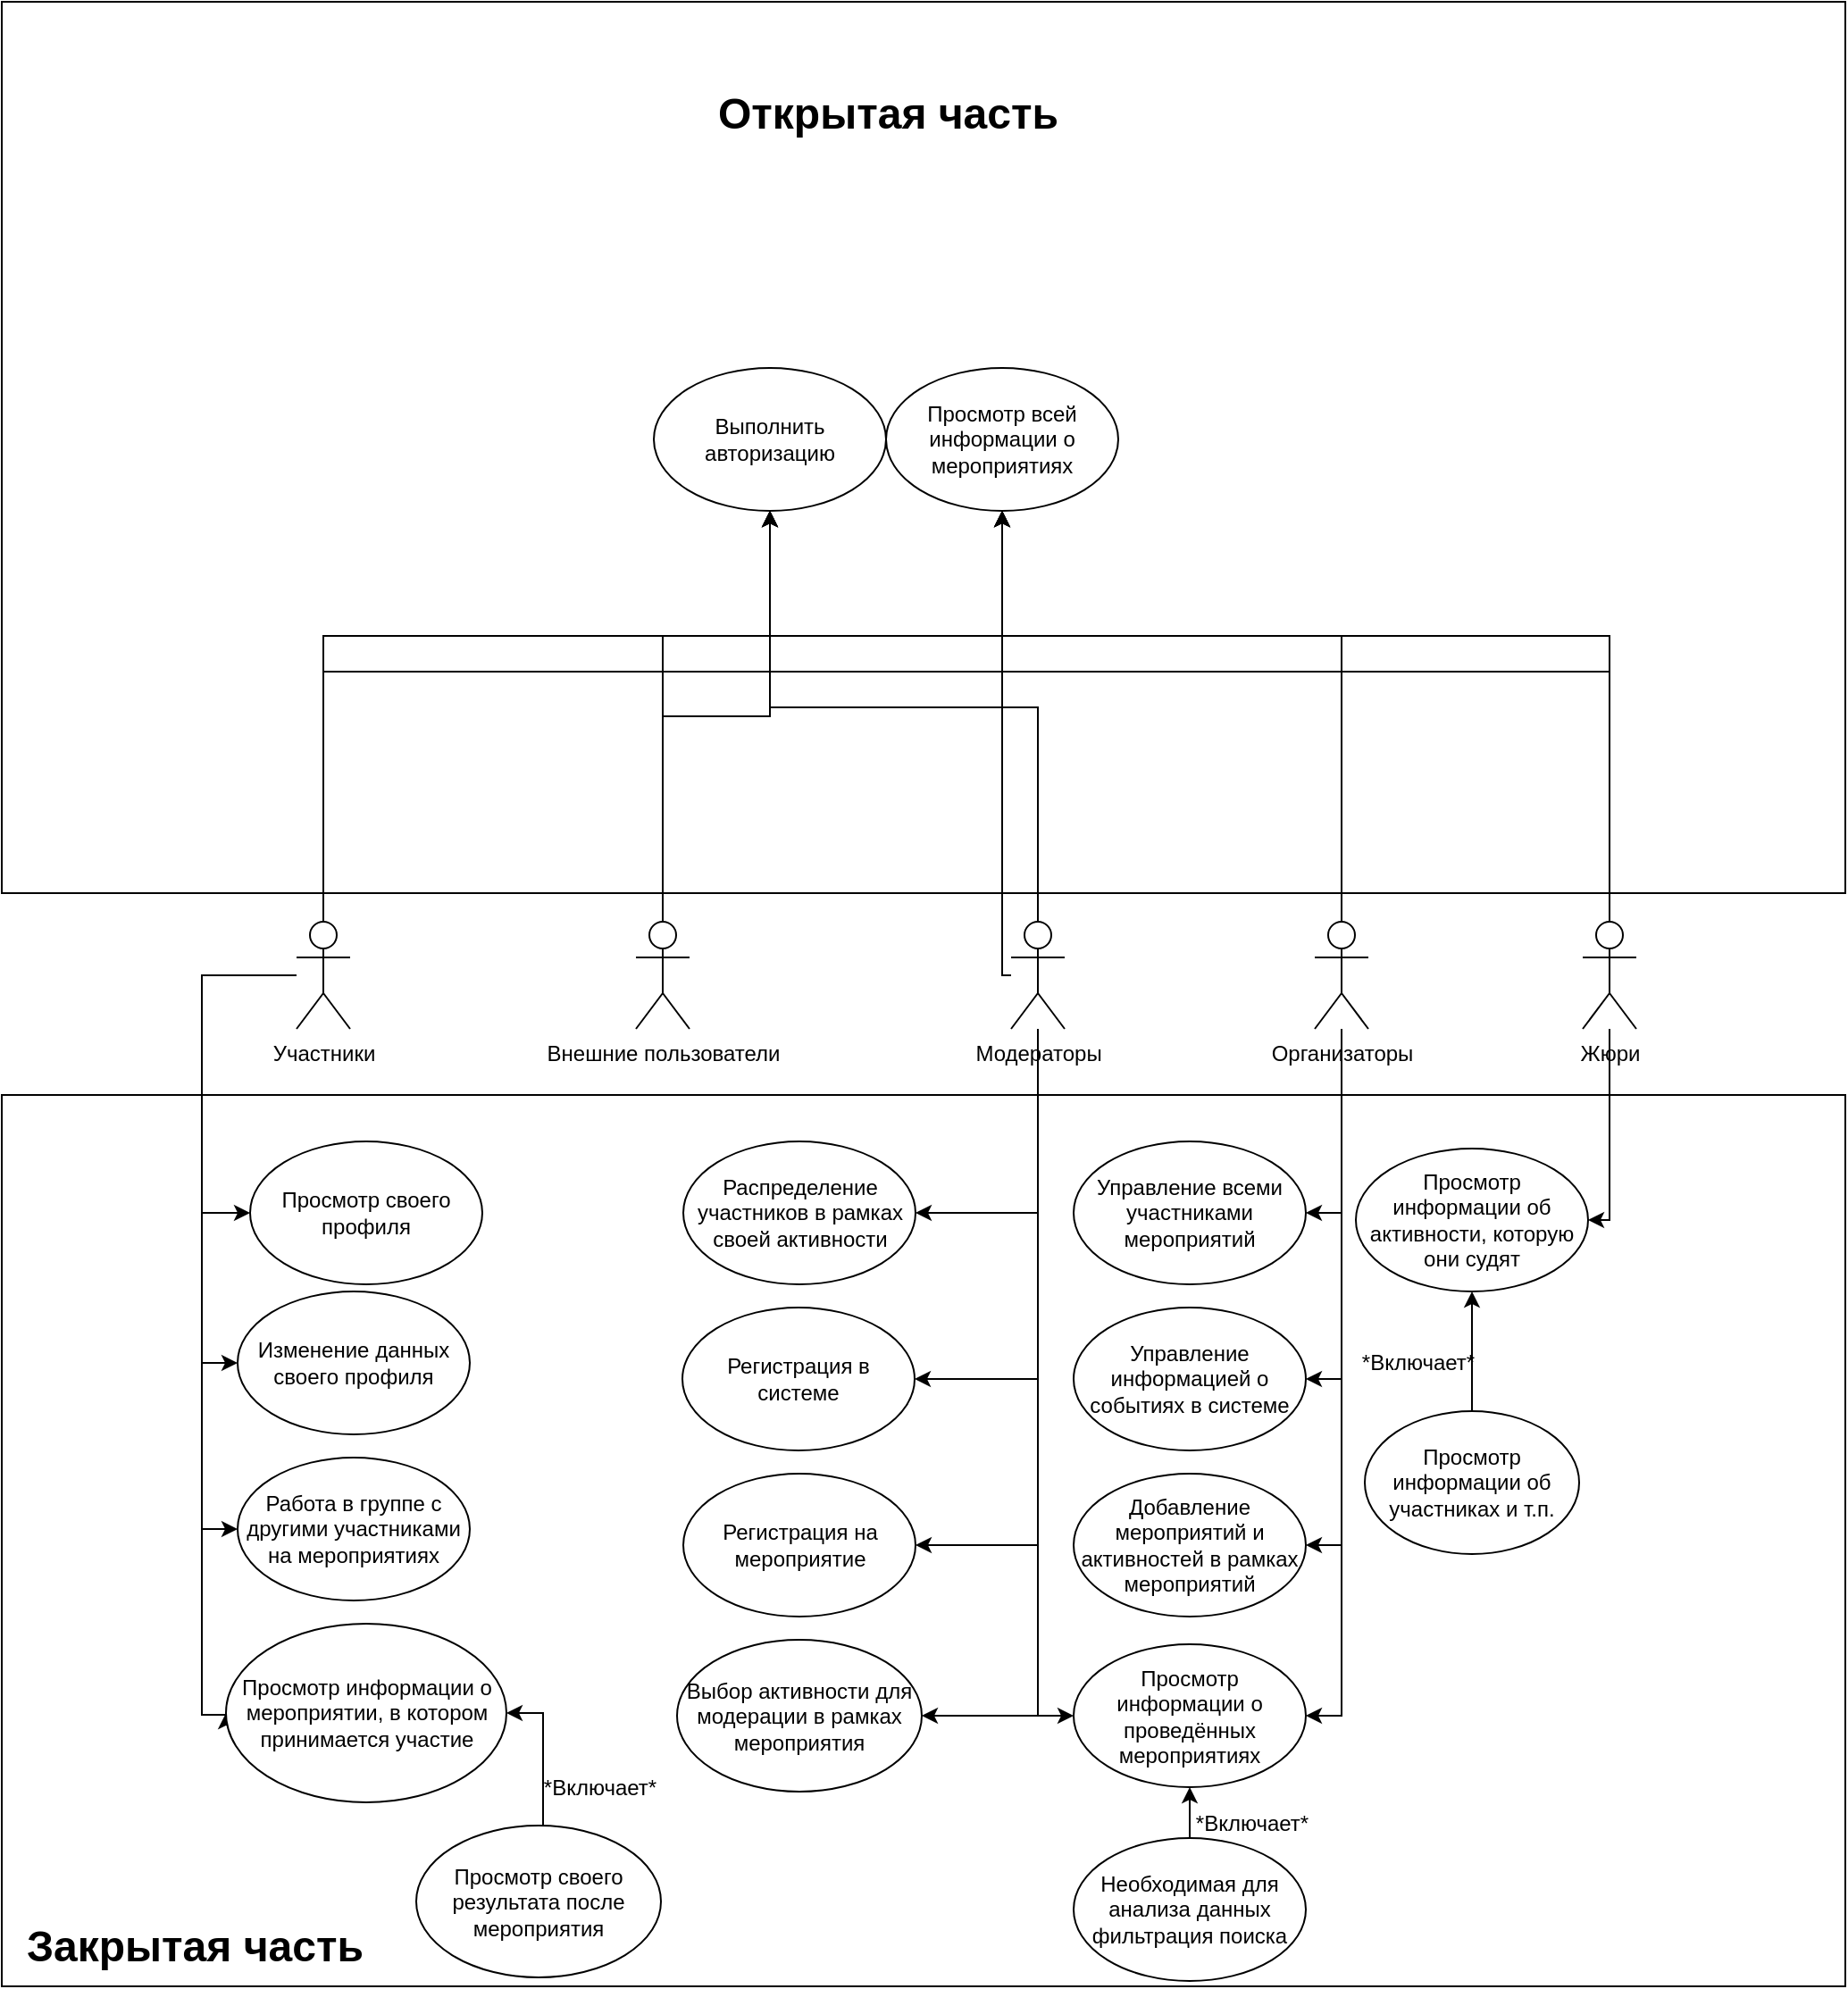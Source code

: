 <mxfile version="26.0.16">
  <diagram name="Страница — 1" id="ihcOiXKsK5JyVPJM2cLg">
    <mxGraphModel dx="2435" dy="1553" grid="0" gridSize="10" guides="1" tooltips="1" connect="1" arrows="1" fold="1" page="0" pageScale="1" pageWidth="827" pageHeight="1169" math="0" shadow="0">
      <root>
        <mxCell id="0" />
        <mxCell id="1" parent="0" />
        <mxCell id="BQUUOZPTZnOK7-5uJzPs-52" value="" style="rounded=0;whiteSpace=wrap;html=1;" vertex="1" parent="1">
          <mxGeometry x="85" y="557" width="1032" height="499" as="geometry" />
        </mxCell>
        <mxCell id="BQUUOZPTZnOK7-5uJzPs-51" value="" style="rounded=0;whiteSpace=wrap;html=1;" vertex="1" parent="1">
          <mxGeometry x="85" y="-55" width="1032" height="499" as="geometry" />
        </mxCell>
        <mxCell id="BQUUOZPTZnOK7-5uJzPs-20" style="edgeStyle=orthogonalEdgeStyle;rounded=0;orthogonalLoop=1;jettySize=auto;html=1;entryX=0.5;entryY=1;entryDx=0;entryDy=0;" edge="1" parent="1" source="BQUUOZPTZnOK7-5uJzPs-1" target="BQUUOZPTZnOK7-5uJzPs-16">
          <mxGeometry relative="1" as="geometry" />
        </mxCell>
        <mxCell id="BQUUOZPTZnOK7-5uJzPs-25" style="edgeStyle=orthogonalEdgeStyle;rounded=0;orthogonalLoop=1;jettySize=auto;html=1;entryX=0.5;entryY=1;entryDx=0;entryDy=0;" edge="1" parent="1" source="BQUUOZPTZnOK7-5uJzPs-1" target="BQUUOZPTZnOK7-5uJzPs-18">
          <mxGeometry relative="1" as="geometry">
            <Array as="points">
              <mxPoint x="455" y="300" />
              <mxPoint x="645" y="300" />
            </Array>
          </mxGeometry>
        </mxCell>
        <mxCell id="BQUUOZPTZnOK7-5uJzPs-1" value="Внешние пользователи" style="shape=umlActor;verticalLabelPosition=bottom;verticalAlign=top;html=1;outlineConnect=0;" vertex="1" parent="1">
          <mxGeometry x="440" y="460" width="30" height="60" as="geometry" />
        </mxCell>
        <mxCell id="BQUUOZPTZnOK7-5uJzPs-19" style="edgeStyle=orthogonalEdgeStyle;rounded=0;orthogonalLoop=1;jettySize=auto;html=1;entryX=0.5;entryY=1;entryDx=0;entryDy=0;" edge="1" parent="1" source="BQUUOZPTZnOK7-5uJzPs-2" target="BQUUOZPTZnOK7-5uJzPs-16">
          <mxGeometry relative="1" as="geometry">
            <Array as="points">
              <mxPoint x="265" y="320" />
              <mxPoint x="515" y="320" />
            </Array>
          </mxGeometry>
        </mxCell>
        <mxCell id="BQUUOZPTZnOK7-5uJzPs-24" style="edgeStyle=orthogonalEdgeStyle;rounded=0;orthogonalLoop=1;jettySize=auto;html=1;entryX=0.5;entryY=1;entryDx=0;entryDy=0;" edge="1" parent="1" source="BQUUOZPTZnOK7-5uJzPs-2" target="BQUUOZPTZnOK7-5uJzPs-18">
          <mxGeometry relative="1" as="geometry">
            <Array as="points">
              <mxPoint x="265" y="300" />
              <mxPoint x="645" y="300" />
            </Array>
          </mxGeometry>
        </mxCell>
        <mxCell id="BQUUOZPTZnOK7-5uJzPs-33" style="edgeStyle=orthogonalEdgeStyle;rounded=0;orthogonalLoop=1;jettySize=auto;html=1;entryX=0;entryY=0.5;entryDx=0;entryDy=0;" edge="1" parent="1" source="BQUUOZPTZnOK7-5uJzPs-2" target="BQUUOZPTZnOK7-5uJzPs-31">
          <mxGeometry relative="1" as="geometry">
            <Array as="points">
              <mxPoint x="197" y="490" />
              <mxPoint x="197" y="623" />
            </Array>
          </mxGeometry>
        </mxCell>
        <mxCell id="BQUUOZPTZnOK7-5uJzPs-34" style="edgeStyle=orthogonalEdgeStyle;rounded=0;orthogonalLoop=1;jettySize=auto;html=1;entryX=0;entryY=0.5;entryDx=0;entryDy=0;" edge="1" parent="1" source="BQUUOZPTZnOK7-5uJzPs-2" target="BQUUOZPTZnOK7-5uJzPs-29">
          <mxGeometry relative="1" as="geometry">
            <Array as="points">
              <mxPoint x="197" y="490" />
              <mxPoint x="197" y="707" />
            </Array>
          </mxGeometry>
        </mxCell>
        <mxCell id="BQUUOZPTZnOK7-5uJzPs-35" style="edgeStyle=orthogonalEdgeStyle;rounded=0;orthogonalLoop=1;jettySize=auto;html=1;entryX=0;entryY=0.5;entryDx=0;entryDy=0;" edge="1" parent="1" source="BQUUOZPTZnOK7-5uJzPs-2" target="BQUUOZPTZnOK7-5uJzPs-32">
          <mxGeometry relative="1" as="geometry">
            <Array as="points">
              <mxPoint x="197" y="490" />
              <mxPoint x="197" y="800" />
            </Array>
          </mxGeometry>
        </mxCell>
        <mxCell id="BQUUOZPTZnOK7-5uJzPs-73" style="edgeStyle=orthogonalEdgeStyle;rounded=0;orthogonalLoop=1;jettySize=auto;html=1;entryX=0;entryY=0.5;entryDx=0;entryDy=0;" edge="1" parent="1" source="BQUUOZPTZnOK7-5uJzPs-2" target="BQUUOZPTZnOK7-5uJzPs-72">
          <mxGeometry relative="1" as="geometry">
            <Array as="points">
              <mxPoint x="197" y="490" />
              <mxPoint x="197" y="904" />
            </Array>
          </mxGeometry>
        </mxCell>
        <mxCell id="BQUUOZPTZnOK7-5uJzPs-2" value="Участники" style="shape=umlActor;verticalLabelPosition=bottom;verticalAlign=top;html=1;outlineConnect=0;" vertex="1" parent="1">
          <mxGeometry x="250" y="460" width="30" height="60" as="geometry" />
        </mxCell>
        <mxCell id="BQUUOZPTZnOK7-5uJzPs-21" style="edgeStyle=orthogonalEdgeStyle;rounded=0;orthogonalLoop=1;jettySize=auto;html=1;entryX=0.5;entryY=1;entryDx=0;entryDy=0;" edge="1" parent="1" source="BQUUOZPTZnOK7-5uJzPs-3" target="BQUUOZPTZnOK7-5uJzPs-16">
          <mxGeometry relative="1" as="geometry">
            <Array as="points">
              <mxPoint x="665" y="340" />
              <mxPoint x="515" y="340" />
            </Array>
          </mxGeometry>
        </mxCell>
        <mxCell id="BQUUOZPTZnOK7-5uJzPs-26" style="edgeStyle=orthogonalEdgeStyle;rounded=0;orthogonalLoop=1;jettySize=auto;html=1;entryX=0.5;entryY=1;entryDx=0;entryDy=0;" edge="1" parent="1" source="BQUUOZPTZnOK7-5uJzPs-3" target="BQUUOZPTZnOK7-5uJzPs-18">
          <mxGeometry relative="1" as="geometry">
            <Array as="points">
              <mxPoint x="645" y="490" />
            </Array>
          </mxGeometry>
        </mxCell>
        <mxCell id="BQUUOZPTZnOK7-5uJzPs-40" style="edgeStyle=orthogonalEdgeStyle;rounded=0;orthogonalLoop=1;jettySize=auto;html=1;entryX=1;entryY=0.5;entryDx=0;entryDy=0;" edge="1" parent="1" source="BQUUOZPTZnOK7-5uJzPs-3" target="BQUUOZPTZnOK7-5uJzPs-36">
          <mxGeometry relative="1" as="geometry">
            <Array as="points">
              <mxPoint x="665" y="623" />
            </Array>
          </mxGeometry>
        </mxCell>
        <mxCell id="BQUUOZPTZnOK7-5uJzPs-41" style="edgeStyle=orthogonalEdgeStyle;rounded=0;orthogonalLoop=1;jettySize=auto;html=1;entryX=1;entryY=0.5;entryDx=0;entryDy=0;" edge="1" parent="1" source="BQUUOZPTZnOK7-5uJzPs-3" target="BQUUOZPTZnOK7-5uJzPs-37">
          <mxGeometry relative="1" as="geometry">
            <Array as="points">
              <mxPoint x="665" y="716" />
            </Array>
          </mxGeometry>
        </mxCell>
        <mxCell id="BQUUOZPTZnOK7-5uJzPs-42" style="edgeStyle=orthogonalEdgeStyle;rounded=0;orthogonalLoop=1;jettySize=auto;html=1;entryX=1;entryY=0.5;entryDx=0;entryDy=0;" edge="1" parent="1" source="BQUUOZPTZnOK7-5uJzPs-3" target="BQUUOZPTZnOK7-5uJzPs-38">
          <mxGeometry relative="1" as="geometry">
            <Array as="points">
              <mxPoint x="665" y="809" />
            </Array>
          </mxGeometry>
        </mxCell>
        <mxCell id="BQUUOZPTZnOK7-5uJzPs-43" style="edgeStyle=orthogonalEdgeStyle;rounded=0;orthogonalLoop=1;jettySize=auto;html=1;entryX=1;entryY=0.5;entryDx=0;entryDy=0;" edge="1" parent="1" source="BQUUOZPTZnOK7-5uJzPs-3" target="BQUUOZPTZnOK7-5uJzPs-39">
          <mxGeometry relative="1" as="geometry">
            <Array as="points">
              <mxPoint x="665" y="904" />
            </Array>
          </mxGeometry>
        </mxCell>
        <mxCell id="BQUUOZPTZnOK7-5uJzPs-67" style="edgeStyle=orthogonalEdgeStyle;rounded=0;orthogonalLoop=1;jettySize=auto;html=1;entryX=0;entryY=0.5;entryDx=0;entryDy=0;" edge="1" parent="1" source="BQUUOZPTZnOK7-5uJzPs-3" target="BQUUOZPTZnOK7-5uJzPs-64">
          <mxGeometry relative="1" as="geometry">
            <Array as="points">
              <mxPoint x="665" y="904" />
            </Array>
          </mxGeometry>
        </mxCell>
        <mxCell id="BQUUOZPTZnOK7-5uJzPs-3" value="Модераторы" style="shape=umlActor;verticalLabelPosition=bottom;verticalAlign=top;html=1;outlineConnect=0;" vertex="1" parent="1">
          <mxGeometry x="650" y="460" width="30" height="60" as="geometry" />
        </mxCell>
        <mxCell id="BQUUOZPTZnOK7-5uJzPs-22" style="edgeStyle=orthogonalEdgeStyle;rounded=0;orthogonalLoop=1;jettySize=auto;html=1;entryX=0.5;entryY=1;entryDx=0;entryDy=0;" edge="1" parent="1" source="BQUUOZPTZnOK7-5uJzPs-4" target="BQUUOZPTZnOK7-5uJzPs-16">
          <mxGeometry relative="1" as="geometry">
            <mxPoint x="510" y="240" as="targetPoint" />
            <Array as="points">
              <mxPoint x="835" y="320" />
              <mxPoint x="515" y="320" />
            </Array>
          </mxGeometry>
        </mxCell>
        <mxCell id="BQUUOZPTZnOK7-5uJzPs-27" style="edgeStyle=orthogonalEdgeStyle;rounded=0;orthogonalLoop=1;jettySize=auto;html=1;entryX=0.5;entryY=1;entryDx=0;entryDy=0;" edge="1" parent="1" source="BQUUOZPTZnOK7-5uJzPs-4" target="BQUUOZPTZnOK7-5uJzPs-18">
          <mxGeometry relative="1" as="geometry">
            <Array as="points">
              <mxPoint x="835" y="300" />
              <mxPoint x="645" y="300" />
            </Array>
          </mxGeometry>
        </mxCell>
        <mxCell id="BQUUOZPTZnOK7-5uJzPs-47" style="edgeStyle=orthogonalEdgeStyle;rounded=0;orthogonalLoop=1;jettySize=auto;html=1;entryX=1;entryY=0.5;entryDx=0;entryDy=0;" edge="1" parent="1" source="BQUUOZPTZnOK7-5uJzPs-4" target="BQUUOZPTZnOK7-5uJzPs-44">
          <mxGeometry relative="1" as="geometry">
            <Array as="points">
              <mxPoint x="835" y="623" />
            </Array>
          </mxGeometry>
        </mxCell>
        <mxCell id="BQUUOZPTZnOK7-5uJzPs-48" style="edgeStyle=orthogonalEdgeStyle;rounded=0;orthogonalLoop=1;jettySize=auto;html=1;entryX=1;entryY=0.5;entryDx=0;entryDy=0;" edge="1" parent="1" source="BQUUOZPTZnOK7-5uJzPs-4" target="BQUUOZPTZnOK7-5uJzPs-45">
          <mxGeometry relative="1" as="geometry">
            <Array as="points">
              <mxPoint x="835" y="716" />
            </Array>
          </mxGeometry>
        </mxCell>
        <mxCell id="BQUUOZPTZnOK7-5uJzPs-49" style="edgeStyle=orthogonalEdgeStyle;rounded=0;orthogonalLoop=1;jettySize=auto;html=1;entryX=1;entryY=0.5;entryDx=0;entryDy=0;" edge="1" parent="1" source="BQUUOZPTZnOK7-5uJzPs-4" target="BQUUOZPTZnOK7-5uJzPs-46">
          <mxGeometry relative="1" as="geometry">
            <Array as="points">
              <mxPoint x="835" y="809" />
            </Array>
          </mxGeometry>
        </mxCell>
        <mxCell id="BQUUOZPTZnOK7-5uJzPs-68" style="edgeStyle=orthogonalEdgeStyle;rounded=0;orthogonalLoop=1;jettySize=auto;html=1;entryX=1;entryY=0.5;entryDx=0;entryDy=0;" edge="1" parent="1" source="BQUUOZPTZnOK7-5uJzPs-4" target="BQUUOZPTZnOK7-5uJzPs-64">
          <mxGeometry relative="1" as="geometry">
            <Array as="points">
              <mxPoint x="835" y="904" />
            </Array>
          </mxGeometry>
        </mxCell>
        <mxCell id="BQUUOZPTZnOK7-5uJzPs-4" value="Организаторы" style="shape=umlActor;verticalLabelPosition=bottom;verticalAlign=top;html=1;outlineConnect=0;" vertex="1" parent="1">
          <mxGeometry x="820" y="460" width="30" height="60" as="geometry" />
        </mxCell>
        <mxCell id="BQUUOZPTZnOK7-5uJzPs-23" style="edgeStyle=orthogonalEdgeStyle;rounded=0;orthogonalLoop=1;jettySize=auto;html=1;entryX=0.5;entryY=1;entryDx=0;entryDy=0;" edge="1" parent="1" source="BQUUOZPTZnOK7-5uJzPs-7" target="BQUUOZPTZnOK7-5uJzPs-16">
          <mxGeometry relative="1" as="geometry">
            <Array as="points">
              <mxPoint x="985" y="320" />
              <mxPoint x="515" y="320" />
            </Array>
          </mxGeometry>
        </mxCell>
        <mxCell id="BQUUOZPTZnOK7-5uJzPs-28" style="edgeStyle=orthogonalEdgeStyle;rounded=0;orthogonalLoop=1;jettySize=auto;html=1;entryX=0.5;entryY=1;entryDx=0;entryDy=0;" edge="1" parent="1" source="BQUUOZPTZnOK7-5uJzPs-7" target="BQUUOZPTZnOK7-5uJzPs-18">
          <mxGeometry relative="1" as="geometry">
            <Array as="points">
              <mxPoint x="985" y="300" />
              <mxPoint x="645" y="300" />
            </Array>
          </mxGeometry>
        </mxCell>
        <mxCell id="BQUUOZPTZnOK7-5uJzPs-58" style="edgeStyle=orthogonalEdgeStyle;rounded=0;orthogonalLoop=1;jettySize=auto;html=1;entryX=1;entryY=0.5;entryDx=0;entryDy=0;" edge="1" parent="1" source="BQUUOZPTZnOK7-5uJzPs-7" target="BQUUOZPTZnOK7-5uJzPs-55">
          <mxGeometry relative="1" as="geometry">
            <Array as="points">
              <mxPoint x="985" y="627" />
            </Array>
          </mxGeometry>
        </mxCell>
        <mxCell id="BQUUOZPTZnOK7-5uJzPs-7" value="Жюри" style="shape=umlActor;verticalLabelPosition=bottom;verticalAlign=top;html=1;outlineConnect=0;" vertex="1" parent="1">
          <mxGeometry x="970" y="460" width="30" height="60" as="geometry" />
        </mxCell>
        <mxCell id="BQUUOZPTZnOK7-5uJzPs-16" value="Выполнить авторизацию" style="ellipse;whiteSpace=wrap;html=1;" vertex="1" parent="1">
          <mxGeometry x="450" y="150" width="130" height="80" as="geometry" />
        </mxCell>
        <mxCell id="BQUUOZPTZnOK7-5uJzPs-18" value="Просмотр всей информации о мероприятиях" style="ellipse;whiteSpace=wrap;html=1;" vertex="1" parent="1">
          <mxGeometry x="580" y="150" width="130" height="80" as="geometry" />
        </mxCell>
        <mxCell id="BQUUOZPTZnOK7-5uJzPs-29" value="Изменение данных своего профиля" style="ellipse;whiteSpace=wrap;html=1;" vertex="1" parent="1">
          <mxGeometry x="217" y="667" width="130" height="80" as="geometry" />
        </mxCell>
        <mxCell id="BQUUOZPTZnOK7-5uJzPs-31" value="Просмотр своего профиля" style="ellipse;whiteSpace=wrap;html=1;" vertex="1" parent="1">
          <mxGeometry x="224" y="583" width="130" height="80" as="geometry" />
        </mxCell>
        <mxCell id="BQUUOZPTZnOK7-5uJzPs-32" value="Работа в группе с другими участниками на меропри&lt;span style=&quot;background-color: transparent; color: light-dark(rgb(0, 0, 0), rgb(255, 255, 255));&quot;&gt;ятиях&lt;/span&gt;" style="ellipse;whiteSpace=wrap;html=1;" vertex="1" parent="1">
          <mxGeometry x="217" y="760" width="130" height="80" as="geometry" />
        </mxCell>
        <mxCell id="BQUUOZPTZnOK7-5uJzPs-36" value="Распределение участников в рамках своей активности" style="ellipse;whiteSpace=wrap;html=1;" vertex="1" parent="1">
          <mxGeometry x="466.5" y="583" width="130" height="80" as="geometry" />
        </mxCell>
        <mxCell id="BQUUOZPTZnOK7-5uJzPs-37" value="Регистрация в системе" style="ellipse;whiteSpace=wrap;html=1;" vertex="1" parent="1">
          <mxGeometry x="466" y="676" width="130" height="80" as="geometry" />
        </mxCell>
        <mxCell id="BQUUOZPTZnOK7-5uJzPs-38" value="Регистрация на мероприятие" style="ellipse;whiteSpace=wrap;html=1;" vertex="1" parent="1">
          <mxGeometry x="466.5" y="769" width="130" height="80" as="geometry" />
        </mxCell>
        <mxCell id="BQUUOZPTZnOK7-5uJzPs-39" value="Выбор активности для модерации в рамках мероприятия" style="ellipse;whiteSpace=wrap;html=1;" vertex="1" parent="1">
          <mxGeometry x="463" y="862" width="137" height="85" as="geometry" />
        </mxCell>
        <mxCell id="BQUUOZPTZnOK7-5uJzPs-44" value="Управление всеми участниками мероприятий" style="ellipse;whiteSpace=wrap;html=1;" vertex="1" parent="1">
          <mxGeometry x="685" y="583" width="130" height="80" as="geometry" />
        </mxCell>
        <mxCell id="BQUUOZPTZnOK7-5uJzPs-45" value="Управление информацией о событиях в системе" style="ellipse;whiteSpace=wrap;html=1;" vertex="1" parent="1">
          <mxGeometry x="685" y="676" width="130" height="80" as="geometry" />
        </mxCell>
        <mxCell id="BQUUOZPTZnOK7-5uJzPs-46" value="Добавление мероприятий и активностей в рамках мероприятий" style="ellipse;whiteSpace=wrap;html=1;" vertex="1" parent="1">
          <mxGeometry x="685" y="769" width="130" height="80" as="geometry" />
        </mxCell>
        <mxCell id="BQUUOZPTZnOK7-5uJzPs-53" value="&lt;h1 style=&quot;margin-top: 0px;&quot;&gt;Открытая часть&lt;/h1&gt;&lt;p&gt;&lt;br&gt;&lt;/p&gt;" style="text;html=1;whiteSpace=wrap;overflow=hidden;rounded=0;" vertex="1" parent="1">
          <mxGeometry x="484" y="-13" width="198" height="38" as="geometry" />
        </mxCell>
        <mxCell id="BQUUOZPTZnOK7-5uJzPs-54" value="&lt;h1 style=&quot;margin-top: 0px;&quot;&gt;Закрытая часть&lt;/h1&gt;" style="text;html=1;whiteSpace=wrap;overflow=hidden;rounded=0;" vertex="1" parent="1">
          <mxGeometry x="97" y="1013" width="198" height="38" as="geometry" />
        </mxCell>
        <mxCell id="BQUUOZPTZnOK7-5uJzPs-55" value="Просмотр информации об активности, которую они судят" style="ellipse;whiteSpace=wrap;html=1;" vertex="1" parent="1">
          <mxGeometry x="843" y="587" width="130" height="80" as="geometry" />
        </mxCell>
        <mxCell id="BQUUOZPTZnOK7-5uJzPs-60" style="edgeStyle=orthogonalEdgeStyle;rounded=0;orthogonalLoop=1;jettySize=auto;html=1;entryX=0.5;entryY=1;entryDx=0;entryDy=0;" edge="1" parent="1" source="BQUUOZPTZnOK7-5uJzPs-59" target="BQUUOZPTZnOK7-5uJzPs-55">
          <mxGeometry relative="1" as="geometry" />
        </mxCell>
        <mxCell id="BQUUOZPTZnOK7-5uJzPs-59" value="Просмотр информации об участниках и т.п." style="ellipse;whiteSpace=wrap;html=1;" vertex="1" parent="1">
          <mxGeometry x="848" y="734" width="120" height="80" as="geometry" />
        </mxCell>
        <mxCell id="BQUUOZPTZnOK7-5uJzPs-61" value="*Включает*" style="text;html=1;align=center;verticalAlign=middle;whiteSpace=wrap;rounded=0;" vertex="1" parent="1">
          <mxGeometry x="848" y="692" width="60" height="30" as="geometry" />
        </mxCell>
        <mxCell id="BQUUOZPTZnOK7-5uJzPs-64" value="Просмотр информации о проведённых мероприятиях" style="ellipse;whiteSpace=wrap;html=1;" vertex="1" parent="1">
          <mxGeometry x="685" y="864.5" width="130" height="80" as="geometry" />
        </mxCell>
        <mxCell id="BQUUOZPTZnOK7-5uJzPs-70" style="edgeStyle=orthogonalEdgeStyle;rounded=0;orthogonalLoop=1;jettySize=auto;html=1;entryX=0.5;entryY=1;entryDx=0;entryDy=0;" edge="1" parent="1" source="BQUUOZPTZnOK7-5uJzPs-69" target="BQUUOZPTZnOK7-5uJzPs-64">
          <mxGeometry relative="1" as="geometry" />
        </mxCell>
        <mxCell id="BQUUOZPTZnOK7-5uJzPs-69" value="Необходимая для анализа данных фильтрация поиска" style="ellipse;whiteSpace=wrap;html=1;" vertex="1" parent="1">
          <mxGeometry x="685" y="973" width="130" height="80" as="geometry" />
        </mxCell>
        <mxCell id="BQUUOZPTZnOK7-5uJzPs-71" value="*Включает*" style="text;html=1;align=center;verticalAlign=middle;whiteSpace=wrap;rounded=0;" vertex="1" parent="1">
          <mxGeometry x="755" y="950" width="60" height="30" as="geometry" />
        </mxCell>
        <mxCell id="BQUUOZPTZnOK7-5uJzPs-72" value="Просмотр информации о мероприятии, в котором принимается участие" style="ellipse;whiteSpace=wrap;html=1;" vertex="1" parent="1">
          <mxGeometry x="210.5" y="853" width="157" height="100" as="geometry" />
        </mxCell>
        <mxCell id="BQUUOZPTZnOK7-5uJzPs-75" style="edgeStyle=orthogonalEdgeStyle;rounded=0;orthogonalLoop=1;jettySize=auto;html=1;entryX=1;entryY=0.5;entryDx=0;entryDy=0;" edge="1" parent="1" source="BQUUOZPTZnOK7-5uJzPs-74" target="BQUUOZPTZnOK7-5uJzPs-72">
          <mxGeometry relative="1" as="geometry">
            <Array as="points">
              <mxPoint x="388" y="903" />
            </Array>
          </mxGeometry>
        </mxCell>
        <mxCell id="BQUUOZPTZnOK7-5uJzPs-74" value="Просмотр своего результата после мероприятия" style="ellipse;whiteSpace=wrap;html=1;" vertex="1" parent="1">
          <mxGeometry x="317" y="966" width="137" height="85" as="geometry" />
        </mxCell>
        <mxCell id="BQUUOZPTZnOK7-5uJzPs-76" value="*Включает*" style="text;html=1;align=center;verticalAlign=middle;whiteSpace=wrap;rounded=0;" vertex="1" parent="1">
          <mxGeometry x="390" y="930" width="60" height="30" as="geometry" />
        </mxCell>
      </root>
    </mxGraphModel>
  </diagram>
</mxfile>

